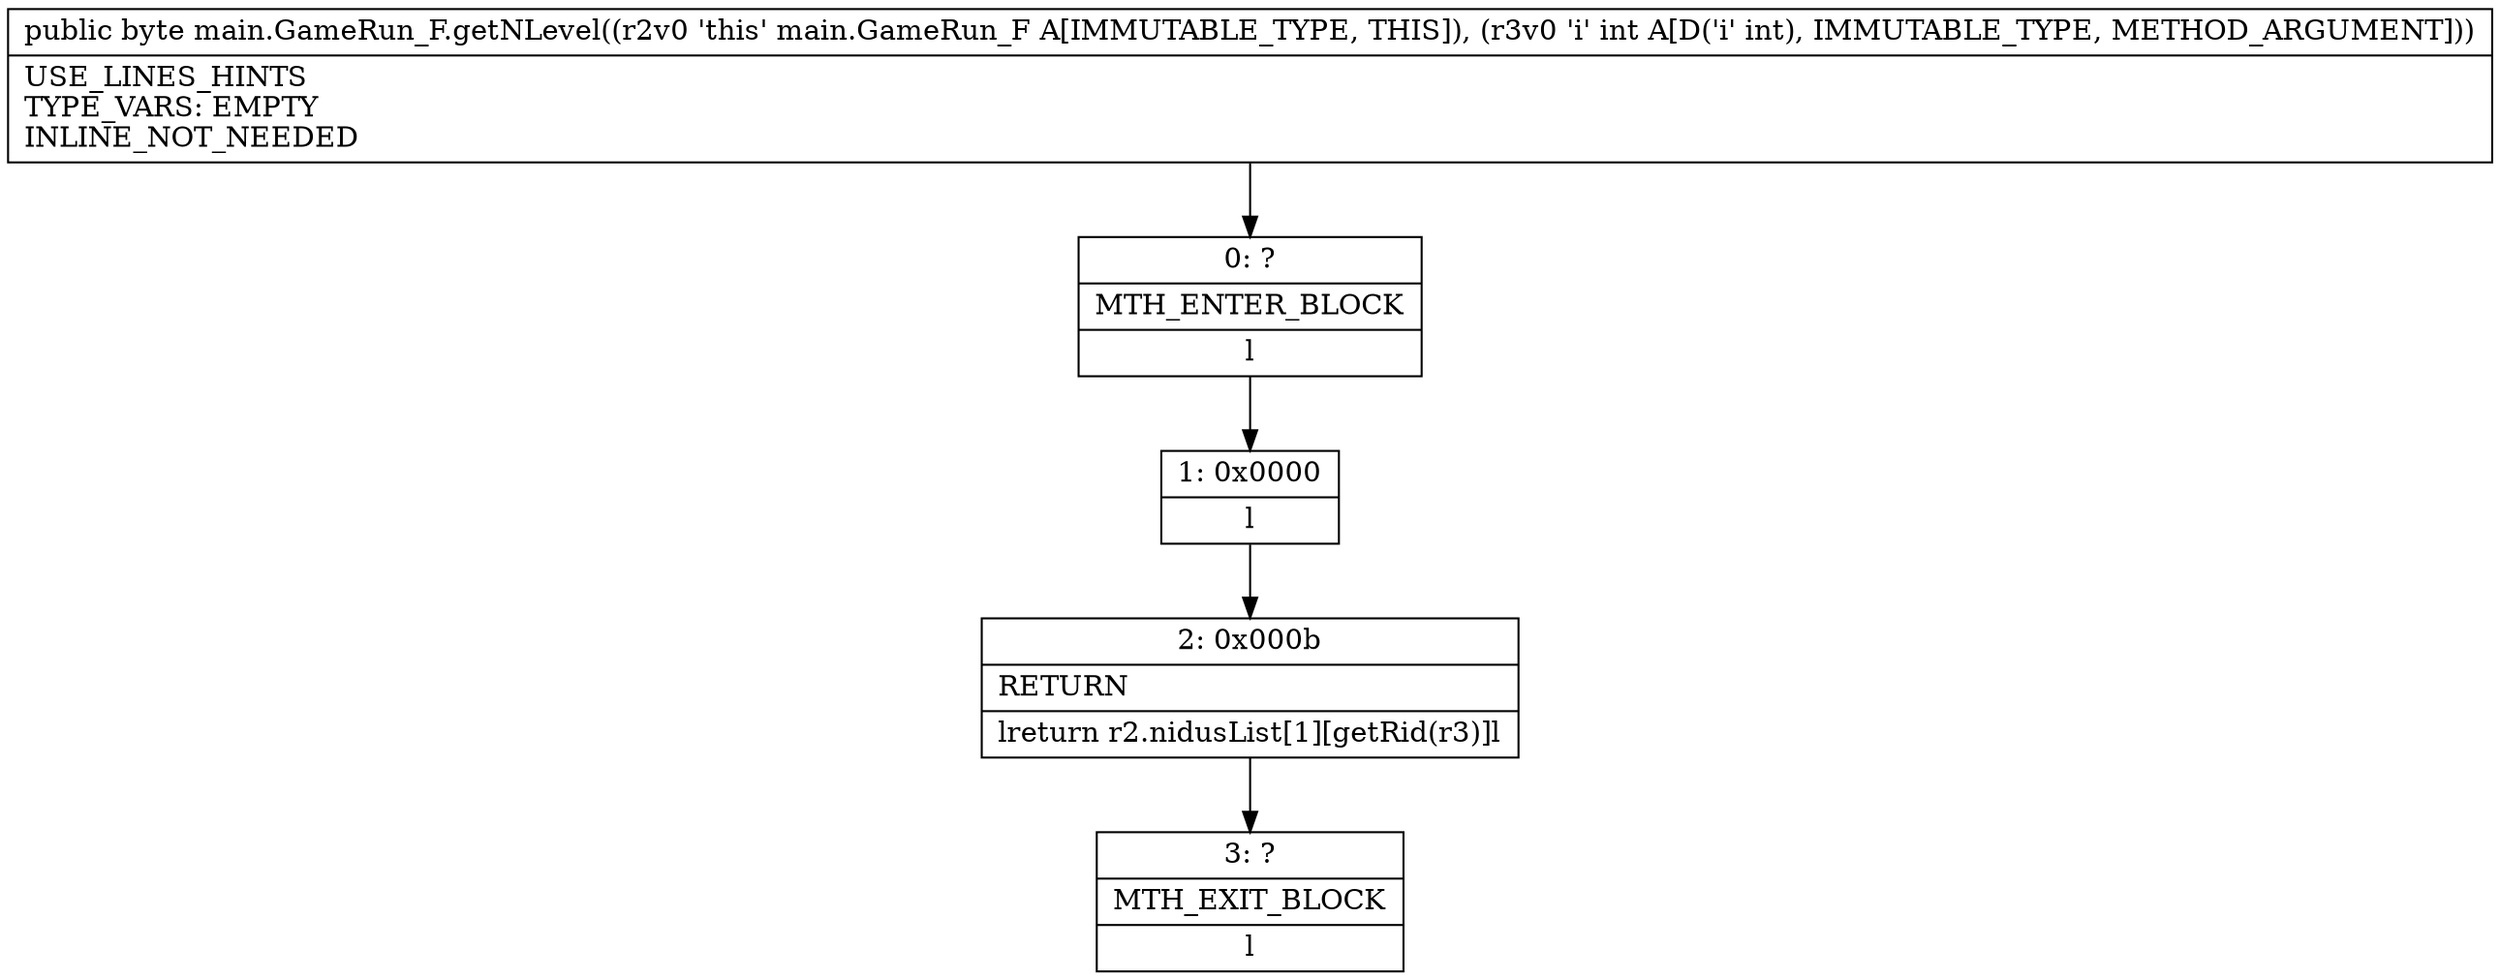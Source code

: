digraph "CFG formain.GameRun_F.getNLevel(I)B" {
Node_0 [shape=record,label="{0\:\ ?|MTH_ENTER_BLOCK\l|l}"];
Node_1 [shape=record,label="{1\:\ 0x0000|l}"];
Node_2 [shape=record,label="{2\:\ 0x000b|RETURN\l|lreturn r2.nidusList[1][getRid(r3)]l}"];
Node_3 [shape=record,label="{3\:\ ?|MTH_EXIT_BLOCK\l|l}"];
MethodNode[shape=record,label="{public byte main.GameRun_F.getNLevel((r2v0 'this' main.GameRun_F A[IMMUTABLE_TYPE, THIS]), (r3v0 'i' int A[D('i' int), IMMUTABLE_TYPE, METHOD_ARGUMENT]))  | USE_LINES_HINTS\lTYPE_VARS: EMPTY\lINLINE_NOT_NEEDED\l}"];
MethodNode -> Node_0;
Node_0 -> Node_1;
Node_1 -> Node_2;
Node_2 -> Node_3;
}

